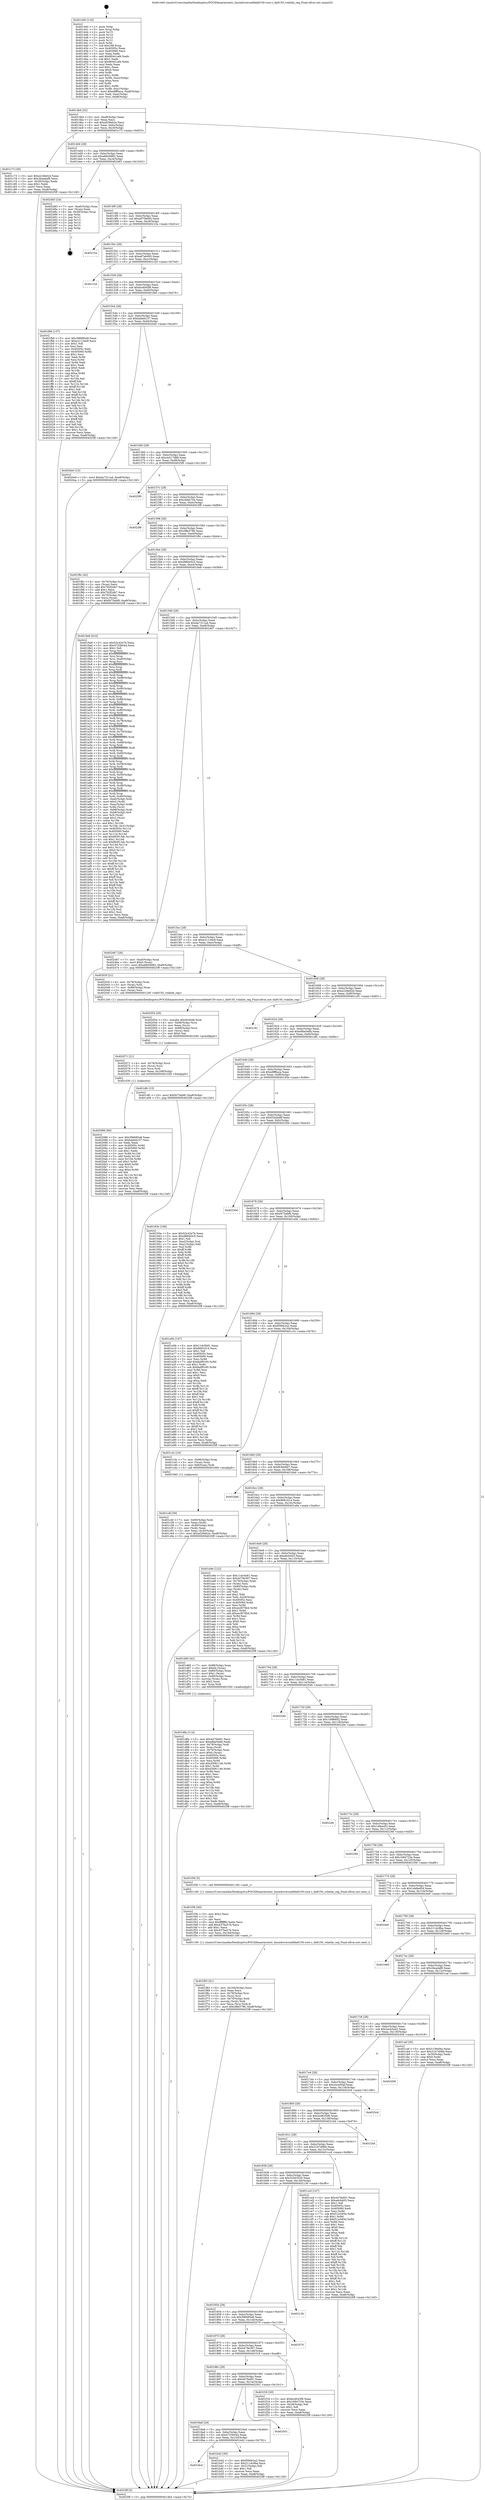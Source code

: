 digraph "0x401440" {
  label = "0x401440 (/mnt/c/Users/mathe/Desktop/tcc/POCII/binaries/extr_linuxdriversmfdda9150-core.c_da9150_volatile_reg_Final-ollvm.out::main(0))"
  labelloc = "t"
  node[shape=record]

  Entry [label="",width=0.3,height=0.3,shape=circle,fillcolor=black,style=filled]
  "0x4014b4" [label="{
     0x4014b4 [32]\l
     | [instrs]\l
     &nbsp;&nbsp;0x4014b4 \<+6\>: mov -0xa8(%rbp),%eax\l
     &nbsp;&nbsp;0x4014ba \<+2\>: mov %eax,%ecx\l
     &nbsp;&nbsp;0x4014bc \<+6\>: sub $0xa029eb2e,%ecx\l
     &nbsp;&nbsp;0x4014c2 \<+6\>: mov %eax,-0xbc(%rbp)\l
     &nbsp;&nbsp;0x4014c8 \<+6\>: mov %ecx,-0xc0(%rbp)\l
     &nbsp;&nbsp;0x4014ce \<+6\>: je 0000000000401c73 \<main+0x833\>\l
  }"]
  "0x401c73" [label="{
     0x401c73 [30]\l
     | [instrs]\l
     &nbsp;&nbsp;0x401c73 \<+5\>: mov $0xe228e62d,%eax\l
     &nbsp;&nbsp;0x401c78 \<+5\>: mov $0x2beadaf8,%ecx\l
     &nbsp;&nbsp;0x401c7d \<+3\>: mov -0x30(%rbp),%edx\l
     &nbsp;&nbsp;0x401c80 \<+3\>: cmp $0x1,%edx\l
     &nbsp;&nbsp;0x401c83 \<+3\>: cmovl %ecx,%eax\l
     &nbsp;&nbsp;0x401c86 \<+6\>: mov %eax,-0xa8(%rbp)\l
     &nbsp;&nbsp;0x401c8c \<+5\>: jmp 00000000004025ff \<main+0x11bf\>\l
  }"]
  "0x4014d4" [label="{
     0x4014d4 [28]\l
     | [instrs]\l
     &nbsp;&nbsp;0x4014d4 \<+5\>: jmp 00000000004014d9 \<main+0x99\>\l
     &nbsp;&nbsp;0x4014d9 \<+6\>: mov -0xbc(%rbp),%eax\l
     &nbsp;&nbsp;0x4014df \<+5\>: sub $0xa6b04883,%eax\l
     &nbsp;&nbsp;0x4014e4 \<+6\>: mov %eax,-0xc4(%rbp)\l
     &nbsp;&nbsp;0x4014ea \<+6\>: je 0000000000402483 \<main+0x1043\>\l
  }"]
  Exit [label="",width=0.3,height=0.3,shape=circle,fillcolor=black,style=filled,peripheries=2]
  "0x402483" [label="{
     0x402483 [24]\l
     | [instrs]\l
     &nbsp;&nbsp;0x402483 \<+7\>: mov -0xa0(%rbp),%rax\l
     &nbsp;&nbsp;0x40248a \<+2\>: mov (%rax),%eax\l
     &nbsp;&nbsp;0x40248c \<+4\>: lea -0x28(%rbp),%rsp\l
     &nbsp;&nbsp;0x402490 \<+1\>: pop %rbx\l
     &nbsp;&nbsp;0x402491 \<+2\>: pop %r12\l
     &nbsp;&nbsp;0x402493 \<+2\>: pop %r13\l
     &nbsp;&nbsp;0x402495 \<+2\>: pop %r14\l
     &nbsp;&nbsp;0x402497 \<+2\>: pop %r15\l
     &nbsp;&nbsp;0x402499 \<+1\>: pop %rbp\l
     &nbsp;&nbsp;0x40249a \<+1\>: ret\l
  }"]
  "0x4014f0" [label="{
     0x4014f0 [28]\l
     | [instrs]\l
     &nbsp;&nbsp;0x4014f0 \<+5\>: jmp 00000000004014f5 \<main+0xb5\>\l
     &nbsp;&nbsp;0x4014f5 \<+6\>: mov -0xbc(%rbp),%eax\l
     &nbsp;&nbsp;0x4014fb \<+5\>: sub $0xa870b694,%eax\l
     &nbsp;&nbsp;0x401500 \<+6\>: mov %eax,-0xc8(%rbp)\l
     &nbsp;&nbsp;0x401506 \<+6\>: je 000000000040215a \<main+0xd1a\>\l
  }"]
  "0x402086" [label="{
     0x402086 [90]\l
     | [instrs]\l
     &nbsp;&nbsp;0x402086 \<+5\>: mov $0x396685a8,%eax\l
     &nbsp;&nbsp;0x40208b \<+5\>: mov $0xbddd4157,%esi\l
     &nbsp;&nbsp;0x402090 \<+2\>: xor %edx,%edx\l
     &nbsp;&nbsp;0x402092 \<+8\>: mov 0x40505c,%r8d\l
     &nbsp;&nbsp;0x40209a \<+8\>: mov 0x405060,%r9d\l
     &nbsp;&nbsp;0x4020a2 \<+3\>: sub $0x1,%edx\l
     &nbsp;&nbsp;0x4020a5 \<+3\>: mov %r8d,%r10d\l
     &nbsp;&nbsp;0x4020a8 \<+3\>: add %edx,%r10d\l
     &nbsp;&nbsp;0x4020ab \<+4\>: imul %r10d,%r8d\l
     &nbsp;&nbsp;0x4020af \<+4\>: and $0x1,%r8d\l
     &nbsp;&nbsp;0x4020b3 \<+4\>: cmp $0x0,%r8d\l
     &nbsp;&nbsp;0x4020b7 \<+4\>: sete %r11b\l
     &nbsp;&nbsp;0x4020bb \<+4\>: cmp $0xa,%r9d\l
     &nbsp;&nbsp;0x4020bf \<+3\>: setl %bl\l
     &nbsp;&nbsp;0x4020c2 \<+3\>: mov %r11b,%r14b\l
     &nbsp;&nbsp;0x4020c5 \<+3\>: and %bl,%r14b\l
     &nbsp;&nbsp;0x4020c8 \<+3\>: xor %bl,%r11b\l
     &nbsp;&nbsp;0x4020cb \<+3\>: or %r11b,%r14b\l
     &nbsp;&nbsp;0x4020ce \<+4\>: test $0x1,%r14b\l
     &nbsp;&nbsp;0x4020d2 \<+3\>: cmovne %esi,%eax\l
     &nbsp;&nbsp;0x4020d5 \<+6\>: mov %eax,-0xa8(%rbp)\l
     &nbsp;&nbsp;0x4020db \<+5\>: jmp 00000000004025ff \<main+0x11bf\>\l
  }"]
  "0x40215a" [label="{
     0x40215a\l
  }", style=dashed]
  "0x40150c" [label="{
     0x40150c [28]\l
     | [instrs]\l
     &nbsp;&nbsp;0x40150c \<+5\>: jmp 0000000000401511 \<main+0xd1\>\l
     &nbsp;&nbsp;0x401511 \<+6\>: mov -0xbc(%rbp),%eax\l
     &nbsp;&nbsp;0x401517 \<+5\>: sub $0xa87a6493,%eax\l
     &nbsp;&nbsp;0x40151c \<+6\>: mov %eax,-0xcc(%rbp)\l
     &nbsp;&nbsp;0x401522 \<+6\>: je 0000000000401c2d \<main+0x7ed\>\l
  }"]
  "0x402071" [label="{
     0x402071 [21]\l
     | [instrs]\l
     &nbsp;&nbsp;0x402071 \<+4\>: mov -0x78(%rbp),%rcx\l
     &nbsp;&nbsp;0x402075 \<+3\>: mov (%rcx),%rcx\l
     &nbsp;&nbsp;0x402078 \<+3\>: mov %rcx,%rdi\l
     &nbsp;&nbsp;0x40207b \<+6\>: mov %eax,-0x168(%rbp)\l
     &nbsp;&nbsp;0x402081 \<+5\>: call 0000000000401030 \<free@plt\>\l
     | [calls]\l
     &nbsp;&nbsp;0x401030 \{1\} (unknown)\l
  }"]
  "0x401c2d" [label="{
     0x401c2d\l
  }", style=dashed]
  "0x401528" [label="{
     0x401528 [28]\l
     | [instrs]\l
     &nbsp;&nbsp;0x401528 \<+5\>: jmp 000000000040152d \<main+0xed\>\l
     &nbsp;&nbsp;0x40152d \<+6\>: mov -0xbc(%rbp),%eax\l
     &nbsp;&nbsp;0x401533 \<+5\>: sub $0xbcd045f9,%eax\l
     &nbsp;&nbsp;0x401538 \<+6\>: mov %eax,-0xd0(%rbp)\l
     &nbsp;&nbsp;0x40153e \<+6\>: je 0000000000401fb6 \<main+0xb76\>\l
  }"]
  "0x402054" [label="{
     0x402054 [29]\l
     | [instrs]\l
     &nbsp;&nbsp;0x402054 \<+10\>: movabs $0x4030d6,%rdi\l
     &nbsp;&nbsp;0x40205e \<+4\>: mov -0x68(%rbp),%rcx\l
     &nbsp;&nbsp;0x402062 \<+2\>: mov %eax,(%rcx)\l
     &nbsp;&nbsp;0x402064 \<+4\>: mov -0x68(%rbp),%rcx\l
     &nbsp;&nbsp;0x402068 \<+2\>: mov (%rcx),%esi\l
     &nbsp;&nbsp;0x40206a \<+2\>: mov $0x0,%al\l
     &nbsp;&nbsp;0x40206c \<+5\>: call 0000000000401040 \<printf@plt\>\l
     | [calls]\l
     &nbsp;&nbsp;0x401040 \{1\} (unknown)\l
  }"]
  "0x401fb6" [label="{
     0x401fb6 [137]\l
     | [instrs]\l
     &nbsp;&nbsp;0x401fb6 \<+5\>: mov $0x396685a8,%eax\l
     &nbsp;&nbsp;0x401fbb \<+5\>: mov $0xe21134e9,%ecx\l
     &nbsp;&nbsp;0x401fc0 \<+2\>: mov $0x1,%dl\l
     &nbsp;&nbsp;0x401fc2 \<+2\>: xor %esi,%esi\l
     &nbsp;&nbsp;0x401fc4 \<+7\>: mov 0x40505c,%edi\l
     &nbsp;&nbsp;0x401fcb \<+8\>: mov 0x405060,%r8d\l
     &nbsp;&nbsp;0x401fd3 \<+3\>: sub $0x1,%esi\l
     &nbsp;&nbsp;0x401fd6 \<+3\>: mov %edi,%r9d\l
     &nbsp;&nbsp;0x401fd9 \<+3\>: add %esi,%r9d\l
     &nbsp;&nbsp;0x401fdc \<+4\>: imul %r9d,%edi\l
     &nbsp;&nbsp;0x401fe0 \<+3\>: and $0x1,%edi\l
     &nbsp;&nbsp;0x401fe3 \<+3\>: cmp $0x0,%edi\l
     &nbsp;&nbsp;0x401fe6 \<+4\>: sete %r10b\l
     &nbsp;&nbsp;0x401fea \<+4\>: cmp $0xa,%r8d\l
     &nbsp;&nbsp;0x401fee \<+4\>: setl %r11b\l
     &nbsp;&nbsp;0x401ff2 \<+3\>: mov %r10b,%bl\l
     &nbsp;&nbsp;0x401ff5 \<+3\>: xor $0xff,%bl\l
     &nbsp;&nbsp;0x401ff8 \<+3\>: mov %r11b,%r14b\l
     &nbsp;&nbsp;0x401ffb \<+4\>: xor $0xff,%r14b\l
     &nbsp;&nbsp;0x401fff \<+3\>: xor $0x1,%dl\l
     &nbsp;&nbsp;0x402002 \<+3\>: mov %bl,%r15b\l
     &nbsp;&nbsp;0x402005 \<+4\>: and $0xff,%r15b\l
     &nbsp;&nbsp;0x402009 \<+3\>: and %dl,%r10b\l
     &nbsp;&nbsp;0x40200c \<+3\>: mov %r14b,%r12b\l
     &nbsp;&nbsp;0x40200f \<+4\>: and $0xff,%r12b\l
     &nbsp;&nbsp;0x402013 \<+3\>: and %dl,%r11b\l
     &nbsp;&nbsp;0x402016 \<+3\>: or %r10b,%r15b\l
     &nbsp;&nbsp;0x402019 \<+3\>: or %r11b,%r12b\l
     &nbsp;&nbsp;0x40201c \<+3\>: xor %r12b,%r15b\l
     &nbsp;&nbsp;0x40201f \<+3\>: or %r14b,%bl\l
     &nbsp;&nbsp;0x402022 \<+3\>: xor $0xff,%bl\l
     &nbsp;&nbsp;0x402025 \<+3\>: or $0x1,%dl\l
     &nbsp;&nbsp;0x402028 \<+2\>: and %dl,%bl\l
     &nbsp;&nbsp;0x40202a \<+3\>: or %bl,%r15b\l
     &nbsp;&nbsp;0x40202d \<+4\>: test $0x1,%r15b\l
     &nbsp;&nbsp;0x402031 \<+3\>: cmovne %ecx,%eax\l
     &nbsp;&nbsp;0x402034 \<+6\>: mov %eax,-0xa8(%rbp)\l
     &nbsp;&nbsp;0x40203a \<+5\>: jmp 00000000004025ff \<main+0x11bf\>\l
  }"]
  "0x401544" [label="{
     0x401544 [28]\l
     | [instrs]\l
     &nbsp;&nbsp;0x401544 \<+5\>: jmp 0000000000401549 \<main+0x109\>\l
     &nbsp;&nbsp;0x401549 \<+6\>: mov -0xbc(%rbp),%eax\l
     &nbsp;&nbsp;0x40154f \<+5\>: sub $0xbddd4157,%eax\l
     &nbsp;&nbsp;0x401554 \<+6\>: mov %eax,-0xd4(%rbp)\l
     &nbsp;&nbsp;0x40155a \<+6\>: je 00000000004020e0 \<main+0xca0\>\l
  }"]
  "0x401f63" [label="{
     0x401f63 [41]\l
     | [instrs]\l
     &nbsp;&nbsp;0x401f63 \<+6\>: mov -0x164(%rbp),%ecx\l
     &nbsp;&nbsp;0x401f69 \<+3\>: imul %eax,%ecx\l
     &nbsp;&nbsp;0x401f6c \<+4\>: mov -0x78(%rbp),%rsi\l
     &nbsp;&nbsp;0x401f70 \<+3\>: mov (%rsi),%rsi\l
     &nbsp;&nbsp;0x401f73 \<+4\>: mov -0x70(%rbp),%rdi\l
     &nbsp;&nbsp;0x401f77 \<+3\>: movslq (%rdi),%rdi\l
     &nbsp;&nbsp;0x401f7a \<+3\>: mov %ecx,(%rsi,%rdi,4)\l
     &nbsp;&nbsp;0x401f7d \<+10\>: movl $0xcf8e5796,-0xa8(%rbp)\l
     &nbsp;&nbsp;0x401f87 \<+5\>: jmp 00000000004025ff \<main+0x11bf\>\l
  }"]
  "0x4020e0" [label="{
     0x4020e0 [15]\l
     | [instrs]\l
     &nbsp;&nbsp;0x4020e0 \<+10\>: movl $0xda7311a4,-0xa8(%rbp)\l
     &nbsp;&nbsp;0x4020ea \<+5\>: jmp 00000000004025ff \<main+0x11bf\>\l
  }"]
  "0x401560" [label="{
     0x401560 [28]\l
     | [instrs]\l
     &nbsp;&nbsp;0x401560 \<+5\>: jmp 0000000000401565 \<main+0x125\>\l
     &nbsp;&nbsp;0x401565 \<+6\>: mov -0xbc(%rbp),%eax\l
     &nbsp;&nbsp;0x40156b \<+5\>: sub $0xcb517d89,%eax\l
     &nbsp;&nbsp;0x401570 \<+6\>: mov %eax,-0xd8(%rbp)\l
     &nbsp;&nbsp;0x401576 \<+6\>: je 00000000004025f0 \<main+0x11b0\>\l
  }"]
  "0x401f3b" [label="{
     0x401f3b [40]\l
     | [instrs]\l
     &nbsp;&nbsp;0x401f3b \<+5\>: mov $0x2,%ecx\l
     &nbsp;&nbsp;0x401f40 \<+1\>: cltd\l
     &nbsp;&nbsp;0x401f41 \<+2\>: idiv %ecx\l
     &nbsp;&nbsp;0x401f43 \<+6\>: imul $0xfffffffe,%edx,%ecx\l
     &nbsp;&nbsp;0x401f49 \<+6\>: add $0x437ba57b,%ecx\l
     &nbsp;&nbsp;0x401f4f \<+3\>: add $0x1,%ecx\l
     &nbsp;&nbsp;0x401f52 \<+6\>: sub $0x437ba57b,%ecx\l
     &nbsp;&nbsp;0x401f58 \<+6\>: mov %ecx,-0x164(%rbp)\l
     &nbsp;&nbsp;0x401f5e \<+5\>: call 0000000000401160 \<next_i\>\l
     | [calls]\l
     &nbsp;&nbsp;0x401160 \{1\} (/mnt/c/Users/mathe/Desktop/tcc/POCII/binaries/extr_linuxdriversmfdda9150-core.c_da9150_volatile_reg_Final-ollvm.out::next_i)\l
  }"]
  "0x4025f0" [label="{
     0x4025f0\l
  }", style=dashed]
  "0x40157c" [label="{
     0x40157c [28]\l
     | [instrs]\l
     &nbsp;&nbsp;0x40157c \<+5\>: jmp 0000000000401581 \<main+0x141\>\l
     &nbsp;&nbsp;0x401581 \<+6\>: mov -0xbc(%rbp),%eax\l
     &nbsp;&nbsp;0x401587 \<+5\>: sub $0xcbfeb744,%eax\l
     &nbsp;&nbsp;0x40158c \<+6\>: mov %eax,-0xdc(%rbp)\l
     &nbsp;&nbsp;0x401592 \<+6\>: je 00000000004023f8 \<main+0xfb8\>\l
  }"]
  "0x401d8a" [label="{
     0x401d8a [114]\l
     | [instrs]\l
     &nbsp;&nbsp;0x401d8a \<+5\>: mov $0x447fa491,%ecx\l
     &nbsp;&nbsp;0x401d8f \<+5\>: mov $0xe8be5e6b,%edx\l
     &nbsp;&nbsp;0x401d94 \<+4\>: mov -0x78(%rbp),%rdi\l
     &nbsp;&nbsp;0x401d98 \<+3\>: mov %rax,(%rdi)\l
     &nbsp;&nbsp;0x401d9b \<+4\>: mov -0x70(%rbp),%rax\l
     &nbsp;&nbsp;0x401d9f \<+6\>: movl $0x0,(%rax)\l
     &nbsp;&nbsp;0x401da5 \<+7\>: mov 0x40505c,%esi\l
     &nbsp;&nbsp;0x401dac \<+8\>: mov 0x405060,%r8d\l
     &nbsp;&nbsp;0x401db4 \<+3\>: mov %esi,%r9d\l
     &nbsp;&nbsp;0x401db7 \<+7\>: add $0xd3081146,%r9d\l
     &nbsp;&nbsp;0x401dbe \<+4\>: sub $0x1,%r9d\l
     &nbsp;&nbsp;0x401dc2 \<+7\>: sub $0xd3081146,%r9d\l
     &nbsp;&nbsp;0x401dc9 \<+4\>: imul %r9d,%esi\l
     &nbsp;&nbsp;0x401dcd \<+3\>: and $0x1,%esi\l
     &nbsp;&nbsp;0x401dd0 \<+3\>: cmp $0x0,%esi\l
     &nbsp;&nbsp;0x401dd3 \<+4\>: sete %r10b\l
     &nbsp;&nbsp;0x401dd7 \<+4\>: cmp $0xa,%r8d\l
     &nbsp;&nbsp;0x401ddb \<+4\>: setl %r11b\l
     &nbsp;&nbsp;0x401ddf \<+3\>: mov %r10b,%bl\l
     &nbsp;&nbsp;0x401de2 \<+3\>: and %r11b,%bl\l
     &nbsp;&nbsp;0x401de5 \<+3\>: xor %r11b,%r10b\l
     &nbsp;&nbsp;0x401de8 \<+3\>: or %r10b,%bl\l
     &nbsp;&nbsp;0x401deb \<+3\>: test $0x1,%bl\l
     &nbsp;&nbsp;0x401dee \<+3\>: cmovne %edx,%ecx\l
     &nbsp;&nbsp;0x401df1 \<+6\>: mov %ecx,-0xa8(%rbp)\l
     &nbsp;&nbsp;0x401df7 \<+5\>: jmp 00000000004025ff \<main+0x11bf\>\l
  }"]
  "0x4023f8" [label="{
     0x4023f8\l
  }", style=dashed]
  "0x401598" [label="{
     0x401598 [28]\l
     | [instrs]\l
     &nbsp;&nbsp;0x401598 \<+5\>: jmp 000000000040159d \<main+0x15d\>\l
     &nbsp;&nbsp;0x40159d \<+6\>: mov -0xbc(%rbp),%eax\l
     &nbsp;&nbsp;0x4015a3 \<+5\>: sub $0xcf8e5796,%eax\l
     &nbsp;&nbsp;0x4015a8 \<+6\>: mov %eax,-0xe0(%rbp)\l
     &nbsp;&nbsp;0x4015ae \<+6\>: je 0000000000401f8c \<main+0xb4c\>\l
  }"]
  "0x401c4f" [label="{
     0x401c4f [36]\l
     | [instrs]\l
     &nbsp;&nbsp;0x401c4f \<+7\>: mov -0x90(%rbp),%rdi\l
     &nbsp;&nbsp;0x401c56 \<+2\>: mov %eax,(%rdi)\l
     &nbsp;&nbsp;0x401c58 \<+7\>: mov -0x90(%rbp),%rdi\l
     &nbsp;&nbsp;0x401c5f \<+2\>: mov (%rdi),%eax\l
     &nbsp;&nbsp;0x401c61 \<+3\>: mov %eax,-0x30(%rbp)\l
     &nbsp;&nbsp;0x401c64 \<+10\>: movl $0xa029eb2e,-0xa8(%rbp)\l
     &nbsp;&nbsp;0x401c6e \<+5\>: jmp 00000000004025ff \<main+0x11bf\>\l
  }"]
  "0x401f8c" [label="{
     0x401f8c [42]\l
     | [instrs]\l
     &nbsp;&nbsp;0x401f8c \<+4\>: mov -0x70(%rbp),%rax\l
     &nbsp;&nbsp;0x401f90 \<+2\>: mov (%rax),%ecx\l
     &nbsp;&nbsp;0x401f92 \<+6\>: add $0x792f2db7,%ecx\l
     &nbsp;&nbsp;0x401f98 \<+3\>: add $0x1,%ecx\l
     &nbsp;&nbsp;0x401f9b \<+6\>: sub $0x792f2db7,%ecx\l
     &nbsp;&nbsp;0x401fa1 \<+4\>: mov -0x70(%rbp),%rax\l
     &nbsp;&nbsp;0x401fa5 \<+2\>: mov %ecx,(%rax)\l
     &nbsp;&nbsp;0x401fa7 \<+10\>: movl $0xf475abf6,-0xa8(%rbp)\l
     &nbsp;&nbsp;0x401fb1 \<+5\>: jmp 00000000004025ff \<main+0x11bf\>\l
  }"]
  "0x4015b4" [label="{
     0x4015b4 [28]\l
     | [instrs]\l
     &nbsp;&nbsp;0x4015b4 \<+5\>: jmp 00000000004015b9 \<main+0x179\>\l
     &nbsp;&nbsp;0x4015b9 \<+6\>: mov -0xbc(%rbp),%eax\l
     &nbsp;&nbsp;0x4015bf \<+5\>: sub $0xd880e5c5,%eax\l
     &nbsp;&nbsp;0x4015c4 \<+6\>: mov %eax,-0xe4(%rbp)\l
     &nbsp;&nbsp;0x4015ca \<+6\>: je 00000000004019a8 \<main+0x568\>\l
  }"]
  "0x4018c4" [label="{
     0x4018c4\l
  }", style=dashed]
  "0x4019a8" [label="{
     0x4019a8 [410]\l
     | [instrs]\l
     &nbsp;&nbsp;0x4019a8 \<+5\>: mov $0x53c42e7b,%eax\l
     &nbsp;&nbsp;0x4019ad \<+5\>: mov $0x4733b044,%ecx\l
     &nbsp;&nbsp;0x4019b2 \<+2\>: mov $0x1,%dl\l
     &nbsp;&nbsp;0x4019b4 \<+3\>: mov %rsp,%rsi\l
     &nbsp;&nbsp;0x4019b7 \<+4\>: add $0xfffffffffffffff0,%rsi\l
     &nbsp;&nbsp;0x4019bb \<+3\>: mov %rsi,%rsp\l
     &nbsp;&nbsp;0x4019be \<+7\>: mov %rsi,-0xa0(%rbp)\l
     &nbsp;&nbsp;0x4019c5 \<+3\>: mov %rsp,%rsi\l
     &nbsp;&nbsp;0x4019c8 \<+4\>: add $0xfffffffffffffff0,%rsi\l
     &nbsp;&nbsp;0x4019cc \<+3\>: mov %rsi,%rsp\l
     &nbsp;&nbsp;0x4019cf \<+3\>: mov %rsp,%rdi\l
     &nbsp;&nbsp;0x4019d2 \<+4\>: add $0xfffffffffffffff0,%rdi\l
     &nbsp;&nbsp;0x4019d6 \<+3\>: mov %rdi,%rsp\l
     &nbsp;&nbsp;0x4019d9 \<+7\>: mov %rdi,-0x98(%rbp)\l
     &nbsp;&nbsp;0x4019e0 \<+3\>: mov %rsp,%rdi\l
     &nbsp;&nbsp;0x4019e3 \<+4\>: add $0xfffffffffffffff0,%rdi\l
     &nbsp;&nbsp;0x4019e7 \<+3\>: mov %rdi,%rsp\l
     &nbsp;&nbsp;0x4019ea \<+7\>: mov %rdi,-0x90(%rbp)\l
     &nbsp;&nbsp;0x4019f1 \<+3\>: mov %rsp,%rdi\l
     &nbsp;&nbsp;0x4019f4 \<+4\>: add $0xfffffffffffffff0,%rdi\l
     &nbsp;&nbsp;0x4019f8 \<+3\>: mov %rdi,%rsp\l
     &nbsp;&nbsp;0x4019fb \<+7\>: mov %rdi,-0x88(%rbp)\l
     &nbsp;&nbsp;0x401a02 \<+3\>: mov %rsp,%rdi\l
     &nbsp;&nbsp;0x401a05 \<+4\>: add $0xfffffffffffffff0,%rdi\l
     &nbsp;&nbsp;0x401a09 \<+3\>: mov %rdi,%rsp\l
     &nbsp;&nbsp;0x401a0c \<+4\>: mov %rdi,-0x80(%rbp)\l
     &nbsp;&nbsp;0x401a10 \<+3\>: mov %rsp,%rdi\l
     &nbsp;&nbsp;0x401a13 \<+4\>: add $0xfffffffffffffff0,%rdi\l
     &nbsp;&nbsp;0x401a17 \<+3\>: mov %rdi,%rsp\l
     &nbsp;&nbsp;0x401a1a \<+4\>: mov %rdi,-0x78(%rbp)\l
     &nbsp;&nbsp;0x401a1e \<+3\>: mov %rsp,%rdi\l
     &nbsp;&nbsp;0x401a21 \<+4\>: add $0xfffffffffffffff0,%rdi\l
     &nbsp;&nbsp;0x401a25 \<+3\>: mov %rdi,%rsp\l
     &nbsp;&nbsp;0x401a28 \<+4\>: mov %rdi,-0x70(%rbp)\l
     &nbsp;&nbsp;0x401a2c \<+3\>: mov %rsp,%rdi\l
     &nbsp;&nbsp;0x401a2f \<+4\>: add $0xfffffffffffffff0,%rdi\l
     &nbsp;&nbsp;0x401a33 \<+3\>: mov %rdi,%rsp\l
     &nbsp;&nbsp;0x401a36 \<+4\>: mov %rdi,-0x68(%rbp)\l
     &nbsp;&nbsp;0x401a3a \<+3\>: mov %rsp,%rdi\l
     &nbsp;&nbsp;0x401a3d \<+4\>: add $0xfffffffffffffff0,%rdi\l
     &nbsp;&nbsp;0x401a41 \<+3\>: mov %rdi,%rsp\l
     &nbsp;&nbsp;0x401a44 \<+4\>: mov %rdi,-0x60(%rbp)\l
     &nbsp;&nbsp;0x401a48 \<+3\>: mov %rsp,%rdi\l
     &nbsp;&nbsp;0x401a4b \<+4\>: add $0xfffffffffffffff0,%rdi\l
     &nbsp;&nbsp;0x401a4f \<+3\>: mov %rdi,%rsp\l
     &nbsp;&nbsp;0x401a52 \<+4\>: mov %rdi,-0x58(%rbp)\l
     &nbsp;&nbsp;0x401a56 \<+3\>: mov %rsp,%rdi\l
     &nbsp;&nbsp;0x401a59 \<+4\>: add $0xfffffffffffffff0,%rdi\l
     &nbsp;&nbsp;0x401a5d \<+3\>: mov %rdi,%rsp\l
     &nbsp;&nbsp;0x401a60 \<+4\>: mov %rdi,-0x50(%rbp)\l
     &nbsp;&nbsp;0x401a64 \<+3\>: mov %rsp,%rdi\l
     &nbsp;&nbsp;0x401a67 \<+4\>: add $0xfffffffffffffff0,%rdi\l
     &nbsp;&nbsp;0x401a6b \<+3\>: mov %rdi,%rsp\l
     &nbsp;&nbsp;0x401a6e \<+4\>: mov %rdi,-0x48(%rbp)\l
     &nbsp;&nbsp;0x401a72 \<+3\>: mov %rsp,%rdi\l
     &nbsp;&nbsp;0x401a75 \<+4\>: add $0xfffffffffffffff0,%rdi\l
     &nbsp;&nbsp;0x401a79 \<+3\>: mov %rdi,%rsp\l
     &nbsp;&nbsp;0x401a7c \<+4\>: mov %rdi,-0x40(%rbp)\l
     &nbsp;&nbsp;0x401a80 \<+7\>: mov -0xa0(%rbp),%rdi\l
     &nbsp;&nbsp;0x401a87 \<+6\>: movl $0x0,(%rdi)\l
     &nbsp;&nbsp;0x401a8d \<+7\>: mov -0xac(%rbp),%r8d\l
     &nbsp;&nbsp;0x401a94 \<+3\>: mov %r8d,(%rsi)\l
     &nbsp;&nbsp;0x401a97 \<+7\>: mov -0x98(%rbp),%rdi\l
     &nbsp;&nbsp;0x401a9e \<+7\>: mov -0xb8(%rbp),%r9\l
     &nbsp;&nbsp;0x401aa5 \<+3\>: mov %r9,(%rdi)\l
     &nbsp;&nbsp;0x401aa8 \<+3\>: cmpl $0x2,(%rsi)\l
     &nbsp;&nbsp;0x401aab \<+4\>: setne %r10b\l
     &nbsp;&nbsp;0x401aaf \<+4\>: and $0x1,%r10b\l
     &nbsp;&nbsp;0x401ab3 \<+4\>: mov %r10b,-0x31(%rbp)\l
     &nbsp;&nbsp;0x401ab7 \<+8\>: mov 0x40505c,%r11d\l
     &nbsp;&nbsp;0x401abf \<+7\>: mov 0x405060,%ebx\l
     &nbsp;&nbsp;0x401ac6 \<+3\>: mov %r11d,%r14d\l
     &nbsp;&nbsp;0x401ac9 \<+7\>: add $0x893f13dc,%r14d\l
     &nbsp;&nbsp;0x401ad0 \<+4\>: sub $0x1,%r14d\l
     &nbsp;&nbsp;0x401ad4 \<+7\>: sub $0x893f13dc,%r14d\l
     &nbsp;&nbsp;0x401adb \<+4\>: imul %r14d,%r11d\l
     &nbsp;&nbsp;0x401adf \<+4\>: and $0x1,%r11d\l
     &nbsp;&nbsp;0x401ae3 \<+4\>: cmp $0x0,%r11d\l
     &nbsp;&nbsp;0x401ae7 \<+4\>: sete %r10b\l
     &nbsp;&nbsp;0x401aeb \<+3\>: cmp $0xa,%ebx\l
     &nbsp;&nbsp;0x401aee \<+4\>: setl %r15b\l
     &nbsp;&nbsp;0x401af2 \<+3\>: mov %r10b,%r12b\l
     &nbsp;&nbsp;0x401af5 \<+4\>: xor $0xff,%r12b\l
     &nbsp;&nbsp;0x401af9 \<+3\>: mov %r15b,%r13b\l
     &nbsp;&nbsp;0x401afc \<+4\>: xor $0xff,%r13b\l
     &nbsp;&nbsp;0x401b00 \<+3\>: xor $0x1,%dl\l
     &nbsp;&nbsp;0x401b03 \<+3\>: mov %r12b,%sil\l
     &nbsp;&nbsp;0x401b06 \<+4\>: and $0xff,%sil\l
     &nbsp;&nbsp;0x401b0a \<+3\>: and %dl,%r10b\l
     &nbsp;&nbsp;0x401b0d \<+3\>: mov %r13b,%dil\l
     &nbsp;&nbsp;0x401b10 \<+4\>: and $0xff,%dil\l
     &nbsp;&nbsp;0x401b14 \<+3\>: and %dl,%r15b\l
     &nbsp;&nbsp;0x401b17 \<+3\>: or %r10b,%sil\l
     &nbsp;&nbsp;0x401b1a \<+3\>: or %r15b,%dil\l
     &nbsp;&nbsp;0x401b1d \<+3\>: xor %dil,%sil\l
     &nbsp;&nbsp;0x401b20 \<+3\>: or %r13b,%r12b\l
     &nbsp;&nbsp;0x401b23 \<+4\>: xor $0xff,%r12b\l
     &nbsp;&nbsp;0x401b27 \<+3\>: or $0x1,%dl\l
     &nbsp;&nbsp;0x401b2a \<+3\>: and %dl,%r12b\l
     &nbsp;&nbsp;0x401b2d \<+3\>: or %r12b,%sil\l
     &nbsp;&nbsp;0x401b30 \<+4\>: test $0x1,%sil\l
     &nbsp;&nbsp;0x401b34 \<+3\>: cmovne %ecx,%eax\l
     &nbsp;&nbsp;0x401b37 \<+6\>: mov %eax,-0xa8(%rbp)\l
     &nbsp;&nbsp;0x401b3d \<+5\>: jmp 00000000004025ff \<main+0x11bf\>\l
  }"]
  "0x4015d0" [label="{
     0x4015d0 [28]\l
     | [instrs]\l
     &nbsp;&nbsp;0x4015d0 \<+5\>: jmp 00000000004015d5 \<main+0x195\>\l
     &nbsp;&nbsp;0x4015d5 \<+6\>: mov -0xbc(%rbp),%eax\l
     &nbsp;&nbsp;0x4015db \<+5\>: sub $0xda7311a4,%eax\l
     &nbsp;&nbsp;0x4015e0 \<+6\>: mov %eax,-0xe8(%rbp)\l
     &nbsp;&nbsp;0x4015e6 \<+6\>: je 0000000000402467 \<main+0x1027\>\l
  }"]
  "0x401b42" [label="{
     0x401b42 [30]\l
     | [instrs]\l
     &nbsp;&nbsp;0x401b42 \<+5\>: mov $0xf590b2a2,%eax\l
     &nbsp;&nbsp;0x401b47 \<+5\>: mov $0x211dc9ba,%ecx\l
     &nbsp;&nbsp;0x401b4c \<+3\>: mov -0x31(%rbp),%dl\l
     &nbsp;&nbsp;0x401b4f \<+3\>: test $0x1,%dl\l
     &nbsp;&nbsp;0x401b52 \<+3\>: cmovne %ecx,%eax\l
     &nbsp;&nbsp;0x401b55 \<+6\>: mov %eax,-0xa8(%rbp)\l
     &nbsp;&nbsp;0x401b5b \<+5\>: jmp 00000000004025ff \<main+0x11bf\>\l
  }"]
  "0x402467" [label="{
     0x402467 [28]\l
     | [instrs]\l
     &nbsp;&nbsp;0x402467 \<+7\>: mov -0xa0(%rbp),%rax\l
     &nbsp;&nbsp;0x40246e \<+6\>: movl $0x0,(%rax)\l
     &nbsp;&nbsp;0x402474 \<+10\>: movl $0xa6b04883,-0xa8(%rbp)\l
     &nbsp;&nbsp;0x40247e \<+5\>: jmp 00000000004025ff \<main+0x11bf\>\l
  }"]
  "0x4015ec" [label="{
     0x4015ec [28]\l
     | [instrs]\l
     &nbsp;&nbsp;0x4015ec \<+5\>: jmp 00000000004015f1 \<main+0x1b1\>\l
     &nbsp;&nbsp;0x4015f1 \<+6\>: mov -0xbc(%rbp),%eax\l
     &nbsp;&nbsp;0x4015f7 \<+5\>: sub $0xe21134e9,%eax\l
     &nbsp;&nbsp;0x4015fc \<+6\>: mov %eax,-0xec(%rbp)\l
     &nbsp;&nbsp;0x401602 \<+6\>: je 000000000040203f \<main+0xbff\>\l
  }"]
  "0x4018a8" [label="{
     0x4018a8 [28]\l
     | [instrs]\l
     &nbsp;&nbsp;0x4018a8 \<+5\>: jmp 00000000004018ad \<main+0x46d\>\l
     &nbsp;&nbsp;0x4018ad \<+6\>: mov -0xbc(%rbp),%eax\l
     &nbsp;&nbsp;0x4018b3 \<+5\>: sub $0x4733b044,%eax\l
     &nbsp;&nbsp;0x4018b8 \<+6\>: mov %eax,-0x150(%rbp)\l
     &nbsp;&nbsp;0x4018be \<+6\>: je 0000000000401b42 \<main+0x702\>\l
  }"]
  "0x40203f" [label="{
     0x40203f [21]\l
     | [instrs]\l
     &nbsp;&nbsp;0x40203f \<+4\>: mov -0x78(%rbp),%rax\l
     &nbsp;&nbsp;0x402043 \<+3\>: mov (%rax),%rdi\l
     &nbsp;&nbsp;0x402046 \<+7\>: mov -0x88(%rbp),%rax\l
     &nbsp;&nbsp;0x40204d \<+2\>: mov (%rax),%esi\l
     &nbsp;&nbsp;0x40204f \<+5\>: call 0000000000401240 \<da9150_volatile_reg\>\l
     | [calls]\l
     &nbsp;&nbsp;0x401240 \{1\} (/mnt/c/Users/mathe/Desktop/tcc/POCII/binaries/extr_linuxdriversmfdda9150-core.c_da9150_volatile_reg_Final-ollvm.out::da9150_volatile_reg)\l
  }"]
  "0x401608" [label="{
     0x401608 [28]\l
     | [instrs]\l
     &nbsp;&nbsp;0x401608 \<+5\>: jmp 000000000040160d \<main+0x1cd\>\l
     &nbsp;&nbsp;0x40160d \<+6\>: mov -0xbc(%rbp),%eax\l
     &nbsp;&nbsp;0x401613 \<+5\>: sub $0xe228e62d,%eax\l
     &nbsp;&nbsp;0x401618 \<+6\>: mov %eax,-0xf0(%rbp)\l
     &nbsp;&nbsp;0x40161e \<+6\>: je 0000000000401c91 \<main+0x851\>\l
  }"]
  "0x402501" [label="{
     0x402501\l
  }", style=dashed]
  "0x401c91" [label="{
     0x401c91\l
  }", style=dashed]
  "0x401624" [label="{
     0x401624 [28]\l
     | [instrs]\l
     &nbsp;&nbsp;0x401624 \<+5\>: jmp 0000000000401629 \<main+0x1e9\>\l
     &nbsp;&nbsp;0x401629 \<+6\>: mov -0xbc(%rbp),%eax\l
     &nbsp;&nbsp;0x40162f \<+5\>: sub $0xe8be5e6b,%eax\l
     &nbsp;&nbsp;0x401634 \<+6\>: mov %eax,-0xf4(%rbp)\l
     &nbsp;&nbsp;0x40163a \<+6\>: je 0000000000401dfc \<main+0x9bc\>\l
  }"]
  "0x40188c" [label="{
     0x40188c [28]\l
     | [instrs]\l
     &nbsp;&nbsp;0x40188c \<+5\>: jmp 0000000000401891 \<main+0x451\>\l
     &nbsp;&nbsp;0x401891 \<+6\>: mov -0xbc(%rbp),%eax\l
     &nbsp;&nbsp;0x401897 \<+5\>: sub $0x447fa491,%eax\l
     &nbsp;&nbsp;0x40189c \<+6\>: mov %eax,-0x14c(%rbp)\l
     &nbsp;&nbsp;0x4018a2 \<+6\>: je 0000000000402501 \<main+0x10c1\>\l
  }"]
  "0x401dfc" [label="{
     0x401dfc [15]\l
     | [instrs]\l
     &nbsp;&nbsp;0x401dfc \<+10\>: movl $0xf475abf6,-0xa8(%rbp)\l
     &nbsp;&nbsp;0x401e06 \<+5\>: jmp 00000000004025ff \<main+0x11bf\>\l
  }"]
  "0x401640" [label="{
     0x401640 [28]\l
     | [instrs]\l
     &nbsp;&nbsp;0x401640 \<+5\>: jmp 0000000000401645 \<main+0x205\>\l
     &nbsp;&nbsp;0x401645 \<+6\>: mov -0xbc(%rbp),%eax\l
     &nbsp;&nbsp;0x40164b \<+5\>: sub $0xe8ff6aca,%eax\l
     &nbsp;&nbsp;0x401650 \<+6\>: mov %eax,-0xf8(%rbp)\l
     &nbsp;&nbsp;0x401656 \<+6\>: je 000000000040193e \<main+0x4fe\>\l
  }"]
  "0x401f18" [label="{
     0x401f18 [30]\l
     | [instrs]\l
     &nbsp;&nbsp;0x401f18 \<+5\>: mov $0xbcd045f9,%eax\l
     &nbsp;&nbsp;0x401f1d \<+5\>: mov $0x1684723e,%ecx\l
     &nbsp;&nbsp;0x401f22 \<+3\>: mov -0x29(%rbp),%dl\l
     &nbsp;&nbsp;0x401f25 \<+3\>: test $0x1,%dl\l
     &nbsp;&nbsp;0x401f28 \<+3\>: cmovne %ecx,%eax\l
     &nbsp;&nbsp;0x401f2b \<+6\>: mov %eax,-0xa8(%rbp)\l
     &nbsp;&nbsp;0x401f31 \<+5\>: jmp 00000000004025ff \<main+0x11bf\>\l
  }"]
  "0x40193e" [label="{
     0x40193e [106]\l
     | [instrs]\l
     &nbsp;&nbsp;0x40193e \<+5\>: mov $0x53c42e7b,%eax\l
     &nbsp;&nbsp;0x401943 \<+5\>: mov $0xd880e5c5,%ecx\l
     &nbsp;&nbsp;0x401948 \<+2\>: mov $0x1,%dl\l
     &nbsp;&nbsp;0x40194a \<+7\>: mov -0xa2(%rbp),%sil\l
     &nbsp;&nbsp;0x401951 \<+7\>: mov -0xa1(%rbp),%dil\l
     &nbsp;&nbsp;0x401958 \<+3\>: mov %sil,%r8b\l
     &nbsp;&nbsp;0x40195b \<+4\>: xor $0xff,%r8b\l
     &nbsp;&nbsp;0x40195f \<+3\>: mov %dil,%r9b\l
     &nbsp;&nbsp;0x401962 \<+4\>: xor $0xff,%r9b\l
     &nbsp;&nbsp;0x401966 \<+3\>: xor $0x0,%dl\l
     &nbsp;&nbsp;0x401969 \<+3\>: mov %r8b,%r10b\l
     &nbsp;&nbsp;0x40196c \<+4\>: and $0x0,%r10b\l
     &nbsp;&nbsp;0x401970 \<+3\>: and %dl,%sil\l
     &nbsp;&nbsp;0x401973 \<+3\>: mov %r9b,%r11b\l
     &nbsp;&nbsp;0x401976 \<+4\>: and $0x0,%r11b\l
     &nbsp;&nbsp;0x40197a \<+3\>: and %dl,%dil\l
     &nbsp;&nbsp;0x40197d \<+3\>: or %sil,%r10b\l
     &nbsp;&nbsp;0x401980 \<+3\>: or %dil,%r11b\l
     &nbsp;&nbsp;0x401983 \<+3\>: xor %r11b,%r10b\l
     &nbsp;&nbsp;0x401986 \<+3\>: or %r9b,%r8b\l
     &nbsp;&nbsp;0x401989 \<+4\>: xor $0xff,%r8b\l
     &nbsp;&nbsp;0x40198d \<+3\>: or $0x0,%dl\l
     &nbsp;&nbsp;0x401990 \<+3\>: and %dl,%r8b\l
     &nbsp;&nbsp;0x401993 \<+3\>: or %r8b,%r10b\l
     &nbsp;&nbsp;0x401996 \<+4\>: test $0x1,%r10b\l
     &nbsp;&nbsp;0x40199a \<+3\>: cmovne %ecx,%eax\l
     &nbsp;&nbsp;0x40199d \<+6\>: mov %eax,-0xa8(%rbp)\l
     &nbsp;&nbsp;0x4019a3 \<+5\>: jmp 00000000004025ff \<main+0x11bf\>\l
  }"]
  "0x40165c" [label="{
     0x40165c [28]\l
     | [instrs]\l
     &nbsp;&nbsp;0x40165c \<+5\>: jmp 0000000000401661 \<main+0x221\>\l
     &nbsp;&nbsp;0x401661 \<+6\>: mov -0xbc(%rbp),%eax\l
     &nbsp;&nbsp;0x401667 \<+5\>: sub $0xf33d448f,%eax\l
     &nbsp;&nbsp;0x40166c \<+6\>: mov %eax,-0xfc(%rbp)\l
     &nbsp;&nbsp;0x401672 \<+6\>: je 000000000040230d \<main+0xecd\>\l
  }"]
  "0x4025ff" [label="{
     0x4025ff [5]\l
     | [instrs]\l
     &nbsp;&nbsp;0x4025ff \<+5\>: jmp 00000000004014b4 \<main+0x74\>\l
  }"]
  "0x401440" [label="{
     0x401440 [116]\l
     | [instrs]\l
     &nbsp;&nbsp;0x401440 \<+1\>: push %rbp\l
     &nbsp;&nbsp;0x401441 \<+3\>: mov %rsp,%rbp\l
     &nbsp;&nbsp;0x401444 \<+2\>: push %r15\l
     &nbsp;&nbsp;0x401446 \<+2\>: push %r14\l
     &nbsp;&nbsp;0x401448 \<+2\>: push %r13\l
     &nbsp;&nbsp;0x40144a \<+2\>: push %r12\l
     &nbsp;&nbsp;0x40144c \<+1\>: push %rbx\l
     &nbsp;&nbsp;0x40144d \<+7\>: sub $0x168,%rsp\l
     &nbsp;&nbsp;0x401454 \<+7\>: mov 0x40505c,%eax\l
     &nbsp;&nbsp;0x40145b \<+7\>: mov 0x405060,%ecx\l
     &nbsp;&nbsp;0x401462 \<+2\>: mov %eax,%edx\l
     &nbsp;&nbsp;0x401464 \<+6\>: add $0x80441afd,%edx\l
     &nbsp;&nbsp;0x40146a \<+3\>: sub $0x1,%edx\l
     &nbsp;&nbsp;0x40146d \<+6\>: sub $0x80441afd,%edx\l
     &nbsp;&nbsp;0x401473 \<+3\>: imul %edx,%eax\l
     &nbsp;&nbsp;0x401476 \<+3\>: and $0x1,%eax\l
     &nbsp;&nbsp;0x401479 \<+3\>: cmp $0x0,%eax\l
     &nbsp;&nbsp;0x40147c \<+4\>: sete %r8b\l
     &nbsp;&nbsp;0x401480 \<+4\>: and $0x1,%r8b\l
     &nbsp;&nbsp;0x401484 \<+7\>: mov %r8b,-0xa2(%rbp)\l
     &nbsp;&nbsp;0x40148b \<+3\>: cmp $0xa,%ecx\l
     &nbsp;&nbsp;0x40148e \<+4\>: setl %r8b\l
     &nbsp;&nbsp;0x401492 \<+4\>: and $0x1,%r8b\l
     &nbsp;&nbsp;0x401496 \<+7\>: mov %r8b,-0xa1(%rbp)\l
     &nbsp;&nbsp;0x40149d \<+10\>: movl $0xe8ff6aca,-0xa8(%rbp)\l
     &nbsp;&nbsp;0x4014a7 \<+6\>: mov %edi,-0xac(%rbp)\l
     &nbsp;&nbsp;0x4014ad \<+7\>: mov %rsi,-0xb8(%rbp)\l
  }"]
  "0x401870" [label="{
     0x401870 [28]\l
     | [instrs]\l
     &nbsp;&nbsp;0x401870 \<+5\>: jmp 0000000000401875 \<main+0x435\>\l
     &nbsp;&nbsp;0x401875 \<+6\>: mov -0xbc(%rbp),%eax\l
     &nbsp;&nbsp;0x40187b \<+5\>: sub $0x4479e397,%eax\l
     &nbsp;&nbsp;0x401880 \<+6\>: mov %eax,-0x148(%rbp)\l
     &nbsp;&nbsp;0x401886 \<+6\>: je 0000000000401f18 \<main+0xad8\>\l
  }"]
  "0x402570" [label="{
     0x402570\l
  }", style=dashed]
  "0x40230d" [label="{
     0x40230d\l
  }", style=dashed]
  "0x401678" [label="{
     0x401678 [28]\l
     | [instrs]\l
     &nbsp;&nbsp;0x401678 \<+5\>: jmp 000000000040167d \<main+0x23d\>\l
     &nbsp;&nbsp;0x40167d \<+6\>: mov -0xbc(%rbp),%eax\l
     &nbsp;&nbsp;0x401683 \<+5\>: sub $0xf475abf6,%eax\l
     &nbsp;&nbsp;0x401688 \<+6\>: mov %eax,-0x100(%rbp)\l
     &nbsp;&nbsp;0x40168e \<+6\>: je 0000000000401e0b \<main+0x9cb\>\l
  }"]
  "0x401854" [label="{
     0x401854 [28]\l
     | [instrs]\l
     &nbsp;&nbsp;0x401854 \<+5\>: jmp 0000000000401859 \<main+0x419\>\l
     &nbsp;&nbsp;0x401859 \<+6\>: mov -0xbc(%rbp),%eax\l
     &nbsp;&nbsp;0x40185f \<+5\>: sub $0x396685a8,%eax\l
     &nbsp;&nbsp;0x401864 \<+6\>: mov %eax,-0x144(%rbp)\l
     &nbsp;&nbsp;0x40186a \<+6\>: je 0000000000402570 \<main+0x1130\>\l
  }"]
  "0x401e0b" [label="{
     0x401e0b [147]\l
     | [instrs]\l
     &nbsp;&nbsp;0x401e0b \<+5\>: mov $0x11dc5b81,%eax\l
     &nbsp;&nbsp;0x401e10 \<+5\>: mov $0x8681614,%ecx\l
     &nbsp;&nbsp;0x401e15 \<+2\>: mov $0x1,%dl\l
     &nbsp;&nbsp;0x401e17 \<+7\>: mov 0x40505c,%esi\l
     &nbsp;&nbsp;0x401e1e \<+7\>: mov 0x405060,%edi\l
     &nbsp;&nbsp;0x401e25 \<+3\>: mov %esi,%r8d\l
     &nbsp;&nbsp;0x401e28 \<+7\>: add $0xfadf9160,%r8d\l
     &nbsp;&nbsp;0x401e2f \<+4\>: sub $0x1,%r8d\l
     &nbsp;&nbsp;0x401e33 \<+7\>: sub $0xfadf9160,%r8d\l
     &nbsp;&nbsp;0x401e3a \<+4\>: imul %r8d,%esi\l
     &nbsp;&nbsp;0x401e3e \<+3\>: and $0x1,%esi\l
     &nbsp;&nbsp;0x401e41 \<+3\>: cmp $0x0,%esi\l
     &nbsp;&nbsp;0x401e44 \<+4\>: sete %r9b\l
     &nbsp;&nbsp;0x401e48 \<+3\>: cmp $0xa,%edi\l
     &nbsp;&nbsp;0x401e4b \<+4\>: setl %r10b\l
     &nbsp;&nbsp;0x401e4f \<+3\>: mov %r9b,%r11b\l
     &nbsp;&nbsp;0x401e52 \<+4\>: xor $0xff,%r11b\l
     &nbsp;&nbsp;0x401e56 \<+3\>: mov %r10b,%bl\l
     &nbsp;&nbsp;0x401e59 \<+3\>: xor $0xff,%bl\l
     &nbsp;&nbsp;0x401e5c \<+3\>: xor $0x1,%dl\l
     &nbsp;&nbsp;0x401e5f \<+3\>: mov %r11b,%r14b\l
     &nbsp;&nbsp;0x401e62 \<+4\>: and $0xff,%r14b\l
     &nbsp;&nbsp;0x401e66 \<+3\>: and %dl,%r9b\l
     &nbsp;&nbsp;0x401e69 \<+3\>: mov %bl,%r15b\l
     &nbsp;&nbsp;0x401e6c \<+4\>: and $0xff,%r15b\l
     &nbsp;&nbsp;0x401e70 \<+3\>: and %dl,%r10b\l
     &nbsp;&nbsp;0x401e73 \<+3\>: or %r9b,%r14b\l
     &nbsp;&nbsp;0x401e76 \<+3\>: or %r10b,%r15b\l
     &nbsp;&nbsp;0x401e79 \<+3\>: xor %r15b,%r14b\l
     &nbsp;&nbsp;0x401e7c \<+3\>: or %bl,%r11b\l
     &nbsp;&nbsp;0x401e7f \<+4\>: xor $0xff,%r11b\l
     &nbsp;&nbsp;0x401e83 \<+3\>: or $0x1,%dl\l
     &nbsp;&nbsp;0x401e86 \<+3\>: and %dl,%r11b\l
     &nbsp;&nbsp;0x401e89 \<+3\>: or %r11b,%r14b\l
     &nbsp;&nbsp;0x401e8c \<+4\>: test $0x1,%r14b\l
     &nbsp;&nbsp;0x401e90 \<+3\>: cmovne %ecx,%eax\l
     &nbsp;&nbsp;0x401e93 \<+6\>: mov %eax,-0xa8(%rbp)\l
     &nbsp;&nbsp;0x401e99 \<+5\>: jmp 00000000004025ff \<main+0x11bf\>\l
  }"]
  "0x401694" [label="{
     0x401694 [28]\l
     | [instrs]\l
     &nbsp;&nbsp;0x401694 \<+5\>: jmp 0000000000401699 \<main+0x259\>\l
     &nbsp;&nbsp;0x401699 \<+6\>: mov -0xbc(%rbp),%eax\l
     &nbsp;&nbsp;0x40169f \<+5\>: sub $0xf590b2a2,%eax\l
     &nbsp;&nbsp;0x4016a4 \<+6\>: mov %eax,-0x104(%rbp)\l
     &nbsp;&nbsp;0x4016aa \<+6\>: je 0000000000401c3c \<main+0x7fc\>\l
  }"]
  "0x402136" [label="{
     0x402136\l
  }", style=dashed]
  "0x401c3c" [label="{
     0x401c3c [19]\l
     | [instrs]\l
     &nbsp;&nbsp;0x401c3c \<+7\>: mov -0x98(%rbp),%rax\l
     &nbsp;&nbsp;0x401c43 \<+3\>: mov (%rax),%rax\l
     &nbsp;&nbsp;0x401c46 \<+4\>: mov 0x8(%rax),%rdi\l
     &nbsp;&nbsp;0x401c4a \<+5\>: call 0000000000401060 \<atoi@plt\>\l
     | [calls]\l
     &nbsp;&nbsp;0x401060 \{1\} (unknown)\l
  }"]
  "0x4016b0" [label="{
     0x4016b0 [28]\l
     | [instrs]\l
     &nbsp;&nbsp;0x4016b0 \<+5\>: jmp 00000000004016b5 \<main+0x275\>\l
     &nbsp;&nbsp;0x4016b5 \<+6\>: mov -0xbc(%rbp),%eax\l
     &nbsp;&nbsp;0x4016bb \<+5\>: sub $0xfb30e9d7,%eax\l
     &nbsp;&nbsp;0x4016c0 \<+6\>: mov %eax,-0x108(%rbp)\l
     &nbsp;&nbsp;0x4016c6 \<+6\>: je 0000000000401bbb \<main+0x77b\>\l
  }"]
  "0x401838" [label="{
     0x401838 [28]\l
     | [instrs]\l
     &nbsp;&nbsp;0x401838 \<+5\>: jmp 000000000040183d \<main+0x3fd\>\l
     &nbsp;&nbsp;0x40183d \<+6\>: mov -0xbc(%rbp),%eax\l
     &nbsp;&nbsp;0x401843 \<+5\>: sub $0x32563520,%eax\l
     &nbsp;&nbsp;0x401848 \<+6\>: mov %eax,-0x140(%rbp)\l
     &nbsp;&nbsp;0x40184e \<+6\>: je 0000000000402136 \<main+0xcf6\>\l
  }"]
  "0x401bbb" [label="{
     0x401bbb\l
  }", style=dashed]
  "0x4016cc" [label="{
     0x4016cc [28]\l
     | [instrs]\l
     &nbsp;&nbsp;0x4016cc \<+5\>: jmp 00000000004016d1 \<main+0x291\>\l
     &nbsp;&nbsp;0x4016d1 \<+6\>: mov -0xbc(%rbp),%eax\l
     &nbsp;&nbsp;0x4016d7 \<+5\>: sub $0x8681614,%eax\l
     &nbsp;&nbsp;0x4016dc \<+6\>: mov %eax,-0x10c(%rbp)\l
     &nbsp;&nbsp;0x4016e2 \<+6\>: je 0000000000401e9e \<main+0xa5e\>\l
  }"]
  "0x401ccd" [label="{
     0x401ccd [147]\l
     | [instrs]\l
     &nbsp;&nbsp;0x401ccd \<+5\>: mov $0x447fa491,%eax\l
     &nbsp;&nbsp;0x401cd2 \<+5\>: mov $0xa6cb403,%ecx\l
     &nbsp;&nbsp;0x401cd7 \<+2\>: mov $0x1,%dl\l
     &nbsp;&nbsp;0x401cd9 \<+7\>: mov 0x40505c,%esi\l
     &nbsp;&nbsp;0x401ce0 \<+7\>: mov 0x405060,%edi\l
     &nbsp;&nbsp;0x401ce7 \<+3\>: mov %esi,%r8d\l
     &nbsp;&nbsp;0x401cea \<+7\>: sub $0xf12c045d,%r8d\l
     &nbsp;&nbsp;0x401cf1 \<+4\>: sub $0x1,%r8d\l
     &nbsp;&nbsp;0x401cf5 \<+7\>: add $0xf12c045d,%r8d\l
     &nbsp;&nbsp;0x401cfc \<+4\>: imul %r8d,%esi\l
     &nbsp;&nbsp;0x401d00 \<+3\>: and $0x1,%esi\l
     &nbsp;&nbsp;0x401d03 \<+3\>: cmp $0x0,%esi\l
     &nbsp;&nbsp;0x401d06 \<+4\>: sete %r9b\l
     &nbsp;&nbsp;0x401d0a \<+3\>: cmp $0xa,%edi\l
     &nbsp;&nbsp;0x401d0d \<+4\>: setl %r10b\l
     &nbsp;&nbsp;0x401d11 \<+3\>: mov %r9b,%r11b\l
     &nbsp;&nbsp;0x401d14 \<+4\>: xor $0xff,%r11b\l
     &nbsp;&nbsp;0x401d18 \<+3\>: mov %r10b,%bl\l
     &nbsp;&nbsp;0x401d1b \<+3\>: xor $0xff,%bl\l
     &nbsp;&nbsp;0x401d1e \<+3\>: xor $0x1,%dl\l
     &nbsp;&nbsp;0x401d21 \<+3\>: mov %r11b,%r14b\l
     &nbsp;&nbsp;0x401d24 \<+4\>: and $0xff,%r14b\l
     &nbsp;&nbsp;0x401d28 \<+3\>: and %dl,%r9b\l
     &nbsp;&nbsp;0x401d2b \<+3\>: mov %bl,%r15b\l
     &nbsp;&nbsp;0x401d2e \<+4\>: and $0xff,%r15b\l
     &nbsp;&nbsp;0x401d32 \<+3\>: and %dl,%r10b\l
     &nbsp;&nbsp;0x401d35 \<+3\>: or %r9b,%r14b\l
     &nbsp;&nbsp;0x401d38 \<+3\>: or %r10b,%r15b\l
     &nbsp;&nbsp;0x401d3b \<+3\>: xor %r15b,%r14b\l
     &nbsp;&nbsp;0x401d3e \<+3\>: or %bl,%r11b\l
     &nbsp;&nbsp;0x401d41 \<+4\>: xor $0xff,%r11b\l
     &nbsp;&nbsp;0x401d45 \<+3\>: or $0x1,%dl\l
     &nbsp;&nbsp;0x401d48 \<+3\>: and %dl,%r11b\l
     &nbsp;&nbsp;0x401d4b \<+3\>: or %r11b,%r14b\l
     &nbsp;&nbsp;0x401d4e \<+4\>: test $0x1,%r14b\l
     &nbsp;&nbsp;0x401d52 \<+3\>: cmovne %ecx,%eax\l
     &nbsp;&nbsp;0x401d55 \<+6\>: mov %eax,-0xa8(%rbp)\l
     &nbsp;&nbsp;0x401d5b \<+5\>: jmp 00000000004025ff \<main+0x11bf\>\l
  }"]
  "0x401e9e" [label="{
     0x401e9e [122]\l
     | [instrs]\l
     &nbsp;&nbsp;0x401e9e \<+5\>: mov $0x11dc5b81,%eax\l
     &nbsp;&nbsp;0x401ea3 \<+5\>: mov $0x4479e397,%ecx\l
     &nbsp;&nbsp;0x401ea8 \<+4\>: mov -0x70(%rbp),%rdx\l
     &nbsp;&nbsp;0x401eac \<+2\>: mov (%rdx),%esi\l
     &nbsp;&nbsp;0x401eae \<+4\>: mov -0x80(%rbp),%rdx\l
     &nbsp;&nbsp;0x401eb2 \<+2\>: cmp (%rdx),%esi\l
     &nbsp;&nbsp;0x401eb4 \<+4\>: setl %dil\l
     &nbsp;&nbsp;0x401eb8 \<+4\>: and $0x1,%dil\l
     &nbsp;&nbsp;0x401ebc \<+4\>: mov %dil,-0x29(%rbp)\l
     &nbsp;&nbsp;0x401ec0 \<+7\>: mov 0x40505c,%esi\l
     &nbsp;&nbsp;0x401ec7 \<+8\>: mov 0x405060,%r8d\l
     &nbsp;&nbsp;0x401ecf \<+3\>: mov %esi,%r9d\l
     &nbsp;&nbsp;0x401ed2 \<+7\>: sub $0xee3676b4,%r9d\l
     &nbsp;&nbsp;0x401ed9 \<+4\>: sub $0x1,%r9d\l
     &nbsp;&nbsp;0x401edd \<+7\>: add $0xee3676b4,%r9d\l
     &nbsp;&nbsp;0x401ee4 \<+4\>: imul %r9d,%esi\l
     &nbsp;&nbsp;0x401ee8 \<+3\>: and $0x1,%esi\l
     &nbsp;&nbsp;0x401eeb \<+3\>: cmp $0x0,%esi\l
     &nbsp;&nbsp;0x401eee \<+4\>: sete %dil\l
     &nbsp;&nbsp;0x401ef2 \<+4\>: cmp $0xa,%r8d\l
     &nbsp;&nbsp;0x401ef6 \<+4\>: setl %r10b\l
     &nbsp;&nbsp;0x401efa \<+3\>: mov %dil,%r11b\l
     &nbsp;&nbsp;0x401efd \<+3\>: and %r10b,%r11b\l
     &nbsp;&nbsp;0x401f00 \<+3\>: xor %r10b,%dil\l
     &nbsp;&nbsp;0x401f03 \<+3\>: or %dil,%r11b\l
     &nbsp;&nbsp;0x401f06 \<+4\>: test $0x1,%r11b\l
     &nbsp;&nbsp;0x401f0a \<+3\>: cmovne %ecx,%eax\l
     &nbsp;&nbsp;0x401f0d \<+6\>: mov %eax,-0xa8(%rbp)\l
     &nbsp;&nbsp;0x401f13 \<+5\>: jmp 00000000004025ff \<main+0x11bf\>\l
  }"]
  "0x4016e8" [label="{
     0x4016e8 [28]\l
     | [instrs]\l
     &nbsp;&nbsp;0x4016e8 \<+5\>: jmp 00000000004016ed \<main+0x2ad\>\l
     &nbsp;&nbsp;0x4016ed \<+6\>: mov -0xbc(%rbp),%eax\l
     &nbsp;&nbsp;0x4016f3 \<+5\>: sub $0xa6cb403,%eax\l
     &nbsp;&nbsp;0x4016f8 \<+6\>: mov %eax,-0x110(%rbp)\l
     &nbsp;&nbsp;0x4016fe \<+6\>: je 0000000000401d60 \<main+0x920\>\l
  }"]
  "0x40181c" [label="{
     0x40181c [28]\l
     | [instrs]\l
     &nbsp;&nbsp;0x40181c \<+5\>: jmp 0000000000401821 \<main+0x3e1\>\l
     &nbsp;&nbsp;0x401821 \<+6\>: mov -0xbc(%rbp),%eax\l
     &nbsp;&nbsp;0x401827 \<+5\>: sub $0x31b7d08d,%eax\l
     &nbsp;&nbsp;0x40182c \<+6\>: mov %eax,-0x13c(%rbp)\l
     &nbsp;&nbsp;0x401832 \<+6\>: je 0000000000401ccd \<main+0x88d\>\l
  }"]
  "0x401d60" [label="{
     0x401d60 [42]\l
     | [instrs]\l
     &nbsp;&nbsp;0x401d60 \<+7\>: mov -0x88(%rbp),%rax\l
     &nbsp;&nbsp;0x401d67 \<+6\>: movl $0x64,(%rax)\l
     &nbsp;&nbsp;0x401d6d \<+4\>: mov -0x80(%rbp),%rax\l
     &nbsp;&nbsp;0x401d71 \<+6\>: movl $0x1,(%rax)\l
     &nbsp;&nbsp;0x401d77 \<+4\>: mov -0x80(%rbp),%rax\l
     &nbsp;&nbsp;0x401d7b \<+3\>: movslq (%rax),%rax\l
     &nbsp;&nbsp;0x401d7e \<+4\>: shl $0x2,%rax\l
     &nbsp;&nbsp;0x401d82 \<+3\>: mov %rax,%rdi\l
     &nbsp;&nbsp;0x401d85 \<+5\>: call 0000000000401050 \<malloc@plt\>\l
     | [calls]\l
     &nbsp;&nbsp;0x401050 \{1\} (unknown)\l
  }"]
  "0x401704" [label="{
     0x401704 [28]\l
     | [instrs]\l
     &nbsp;&nbsp;0x401704 \<+5\>: jmp 0000000000401709 \<main+0x2c9\>\l
     &nbsp;&nbsp;0x401709 \<+6\>: mov -0xbc(%rbp),%eax\l
     &nbsp;&nbsp;0x40170f \<+5\>: sub $0x11dc5b81,%eax\l
     &nbsp;&nbsp;0x401714 \<+6\>: mov %eax,-0x114(%rbp)\l
     &nbsp;&nbsp;0x40171a \<+6\>: je 000000000040254b \<main+0x110b\>\l
  }"]
  "0x4021bd" [label="{
     0x4021bd\l
  }", style=dashed]
  "0x40254b" [label="{
     0x40254b\l
  }", style=dashed]
  "0x401720" [label="{
     0x401720 [28]\l
     | [instrs]\l
     &nbsp;&nbsp;0x401720 \<+5\>: jmp 0000000000401725 \<main+0x2e5\>\l
     &nbsp;&nbsp;0x401725 \<+6\>: mov -0xbc(%rbp),%eax\l
     &nbsp;&nbsp;0x40172b \<+5\>: sub $0x149f6602,%eax\l
     &nbsp;&nbsp;0x401730 \<+6\>: mov %eax,-0x118(%rbp)\l
     &nbsp;&nbsp;0x401736 \<+6\>: je 00000000004022fe \<main+0xebe\>\l
  }"]
  "0x401800" [label="{
     0x401800 [28]\l
     | [instrs]\l
     &nbsp;&nbsp;0x401800 \<+5\>: jmp 0000000000401805 \<main+0x3c5\>\l
     &nbsp;&nbsp;0x401805 \<+6\>: mov -0xbc(%rbp),%eax\l
     &nbsp;&nbsp;0x40180b \<+5\>: sub $0x2ed635d6,%eax\l
     &nbsp;&nbsp;0x401810 \<+6\>: mov %eax,-0x138(%rbp)\l
     &nbsp;&nbsp;0x401816 \<+6\>: je 00000000004021bd \<main+0xd7d\>\l
  }"]
  "0x4022fe" [label="{
     0x4022fe\l
  }", style=dashed]
  "0x40173c" [label="{
     0x40173c [28]\l
     | [instrs]\l
     &nbsp;&nbsp;0x40173c \<+5\>: jmp 0000000000401741 \<main+0x301\>\l
     &nbsp;&nbsp;0x401741 \<+6\>: mov -0xbc(%rbp),%eax\l
     &nbsp;&nbsp;0x401747 \<+5\>: sub $0x14feec02,%eax\l
     &nbsp;&nbsp;0x40174c \<+6\>: mov %eax,-0x11c(%rbp)\l
     &nbsp;&nbsp;0x401752 \<+6\>: je 000000000040236f \<main+0xf2f\>\l
  }"]
  "0x4025c6" [label="{
     0x4025c6\l
  }", style=dashed]
  "0x40236f" [label="{
     0x40236f\l
  }", style=dashed]
  "0x401758" [label="{
     0x401758 [28]\l
     | [instrs]\l
     &nbsp;&nbsp;0x401758 \<+5\>: jmp 000000000040175d \<main+0x31d\>\l
     &nbsp;&nbsp;0x40175d \<+6\>: mov -0xbc(%rbp),%eax\l
     &nbsp;&nbsp;0x401763 \<+5\>: sub $0x1684723e,%eax\l
     &nbsp;&nbsp;0x401768 \<+6\>: mov %eax,-0x120(%rbp)\l
     &nbsp;&nbsp;0x40176e \<+6\>: je 0000000000401f36 \<main+0xaf6\>\l
  }"]
  "0x4017e4" [label="{
     0x4017e4 [28]\l
     | [instrs]\l
     &nbsp;&nbsp;0x4017e4 \<+5\>: jmp 00000000004017e9 \<main+0x3a9\>\l
     &nbsp;&nbsp;0x4017e9 \<+6\>: mov -0xbc(%rbp),%eax\l
     &nbsp;&nbsp;0x4017ef \<+5\>: sub $0x2ece50af,%eax\l
     &nbsp;&nbsp;0x4017f4 \<+6\>: mov %eax,-0x134(%rbp)\l
     &nbsp;&nbsp;0x4017fa \<+6\>: je 00000000004025c6 \<main+0x1186\>\l
  }"]
  "0x401f36" [label="{
     0x401f36 [5]\l
     | [instrs]\l
     &nbsp;&nbsp;0x401f36 \<+5\>: call 0000000000401160 \<next_i\>\l
     | [calls]\l
     &nbsp;&nbsp;0x401160 \{1\} (/mnt/c/Users/mathe/Desktop/tcc/POCII/binaries/extr_linuxdriversmfdda9150-core.c_da9150_volatile_reg_Final-ollvm.out::next_i)\l
  }"]
  "0x401774" [label="{
     0x401774 [28]\l
     | [instrs]\l
     &nbsp;&nbsp;0x401774 \<+5\>: jmp 0000000000401779 \<main+0x339\>\l
     &nbsp;&nbsp;0x401779 \<+6\>: mov -0xbc(%rbp),%eax\l
     &nbsp;&nbsp;0x40177f \<+5\>: sub $0x1da8ad54,%eax\l
     &nbsp;&nbsp;0x401784 \<+6\>: mov %eax,-0x124(%rbp)\l
     &nbsp;&nbsp;0x40178a \<+6\>: je 00000000004024e0 \<main+0x10a0\>\l
  }"]
  "0x402458" [label="{
     0x402458\l
  }", style=dashed]
  "0x4024e0" [label="{
     0x4024e0\l
  }", style=dashed]
  "0x401790" [label="{
     0x401790 [28]\l
     | [instrs]\l
     &nbsp;&nbsp;0x401790 \<+5\>: jmp 0000000000401795 \<main+0x355\>\l
     &nbsp;&nbsp;0x401795 \<+6\>: mov -0xbc(%rbp),%eax\l
     &nbsp;&nbsp;0x40179b \<+5\>: sub $0x211dc9ba,%eax\l
     &nbsp;&nbsp;0x4017a0 \<+6\>: mov %eax,-0x128(%rbp)\l
     &nbsp;&nbsp;0x4017a6 \<+6\>: je 0000000000401b60 \<main+0x720\>\l
  }"]
  "0x4017c8" [label="{
     0x4017c8 [28]\l
     | [instrs]\l
     &nbsp;&nbsp;0x4017c8 \<+5\>: jmp 00000000004017cd \<main+0x38d\>\l
     &nbsp;&nbsp;0x4017cd \<+6\>: mov -0xbc(%rbp),%eax\l
     &nbsp;&nbsp;0x4017d3 \<+5\>: sub $0x2ecb5a42,%eax\l
     &nbsp;&nbsp;0x4017d8 \<+6\>: mov %eax,-0x130(%rbp)\l
     &nbsp;&nbsp;0x4017de \<+6\>: je 0000000000402458 \<main+0x1018\>\l
  }"]
  "0x401b60" [label="{
     0x401b60\l
  }", style=dashed]
  "0x4017ac" [label="{
     0x4017ac [28]\l
     | [instrs]\l
     &nbsp;&nbsp;0x4017ac \<+5\>: jmp 00000000004017b1 \<main+0x371\>\l
     &nbsp;&nbsp;0x4017b1 \<+6\>: mov -0xbc(%rbp),%eax\l
     &nbsp;&nbsp;0x4017b7 \<+5\>: sub $0x2beadaf8,%eax\l
     &nbsp;&nbsp;0x4017bc \<+6\>: mov %eax,-0x12c(%rbp)\l
     &nbsp;&nbsp;0x4017c2 \<+6\>: je 0000000000401caf \<main+0x86f\>\l
  }"]
  "0x401caf" [label="{
     0x401caf [30]\l
     | [instrs]\l
     &nbsp;&nbsp;0x401caf \<+5\>: mov $0x5136ef4a,%eax\l
     &nbsp;&nbsp;0x401cb4 \<+5\>: mov $0x31b7d08d,%ecx\l
     &nbsp;&nbsp;0x401cb9 \<+3\>: mov -0x30(%rbp),%edx\l
     &nbsp;&nbsp;0x401cbc \<+3\>: cmp $0x0,%edx\l
     &nbsp;&nbsp;0x401cbf \<+3\>: cmove %ecx,%eax\l
     &nbsp;&nbsp;0x401cc2 \<+6\>: mov %eax,-0xa8(%rbp)\l
     &nbsp;&nbsp;0x401cc8 \<+5\>: jmp 00000000004025ff \<main+0x11bf\>\l
  }"]
  Entry -> "0x401440" [label=" 1"]
  "0x4014b4" -> "0x401c73" [label=" 1"]
  "0x4014b4" -> "0x4014d4" [label=" 21"]
  "0x402483" -> Exit [label=" 1"]
  "0x4014d4" -> "0x402483" [label=" 1"]
  "0x4014d4" -> "0x4014f0" [label=" 20"]
  "0x402467" -> "0x4025ff" [label=" 1"]
  "0x4014f0" -> "0x40215a" [label=" 0"]
  "0x4014f0" -> "0x40150c" [label=" 20"]
  "0x4020e0" -> "0x4025ff" [label=" 1"]
  "0x40150c" -> "0x401c2d" [label=" 0"]
  "0x40150c" -> "0x401528" [label=" 20"]
  "0x402086" -> "0x4025ff" [label=" 1"]
  "0x401528" -> "0x401fb6" [label=" 1"]
  "0x401528" -> "0x401544" [label=" 19"]
  "0x402071" -> "0x402086" [label=" 1"]
  "0x401544" -> "0x4020e0" [label=" 1"]
  "0x401544" -> "0x401560" [label=" 18"]
  "0x402054" -> "0x402071" [label=" 1"]
  "0x401560" -> "0x4025f0" [label=" 0"]
  "0x401560" -> "0x40157c" [label=" 18"]
  "0x40203f" -> "0x402054" [label=" 1"]
  "0x40157c" -> "0x4023f8" [label=" 0"]
  "0x40157c" -> "0x401598" [label=" 18"]
  "0x401fb6" -> "0x4025ff" [label=" 1"]
  "0x401598" -> "0x401f8c" [label=" 1"]
  "0x401598" -> "0x4015b4" [label=" 17"]
  "0x401f8c" -> "0x4025ff" [label=" 1"]
  "0x4015b4" -> "0x4019a8" [label=" 1"]
  "0x4015b4" -> "0x4015d0" [label=" 16"]
  "0x401f63" -> "0x4025ff" [label=" 1"]
  "0x4015d0" -> "0x402467" [label=" 1"]
  "0x4015d0" -> "0x4015ec" [label=" 15"]
  "0x401f3b" -> "0x401f63" [label=" 1"]
  "0x4015ec" -> "0x40203f" [label=" 1"]
  "0x4015ec" -> "0x401608" [label=" 14"]
  "0x401f18" -> "0x4025ff" [label=" 2"]
  "0x401608" -> "0x401c91" [label=" 0"]
  "0x401608" -> "0x401624" [label=" 14"]
  "0x401e9e" -> "0x4025ff" [label=" 2"]
  "0x401624" -> "0x401dfc" [label=" 1"]
  "0x401624" -> "0x401640" [label=" 13"]
  "0x401dfc" -> "0x4025ff" [label=" 1"]
  "0x401640" -> "0x40193e" [label=" 1"]
  "0x401640" -> "0x40165c" [label=" 12"]
  "0x40193e" -> "0x4025ff" [label=" 1"]
  "0x401440" -> "0x4014b4" [label=" 1"]
  "0x4025ff" -> "0x4014b4" [label=" 21"]
  "0x401d8a" -> "0x4025ff" [label=" 1"]
  "0x4019a8" -> "0x4025ff" [label=" 1"]
  "0x401ccd" -> "0x4025ff" [label=" 1"]
  "0x40165c" -> "0x40230d" [label=" 0"]
  "0x40165c" -> "0x401678" [label=" 12"]
  "0x401caf" -> "0x4025ff" [label=" 1"]
  "0x401678" -> "0x401e0b" [label=" 2"]
  "0x401678" -> "0x401694" [label=" 10"]
  "0x401c4f" -> "0x4025ff" [label=" 1"]
  "0x401694" -> "0x401c3c" [label=" 1"]
  "0x401694" -> "0x4016b0" [label=" 9"]
  "0x401c3c" -> "0x401c4f" [label=" 1"]
  "0x4016b0" -> "0x401bbb" [label=" 0"]
  "0x4016b0" -> "0x4016cc" [label=" 9"]
  "0x4018a8" -> "0x4018c4" [label=" 0"]
  "0x4016cc" -> "0x401e9e" [label=" 2"]
  "0x4016cc" -> "0x4016e8" [label=" 7"]
  "0x4018a8" -> "0x401b42" [label=" 1"]
  "0x4016e8" -> "0x401d60" [label=" 1"]
  "0x4016e8" -> "0x401704" [label=" 6"]
  "0x40188c" -> "0x4018a8" [label=" 1"]
  "0x401704" -> "0x40254b" [label=" 0"]
  "0x401704" -> "0x401720" [label=" 6"]
  "0x40188c" -> "0x402501" [label=" 0"]
  "0x401720" -> "0x4022fe" [label=" 0"]
  "0x401720" -> "0x40173c" [label=" 6"]
  "0x401870" -> "0x40188c" [label=" 1"]
  "0x40173c" -> "0x40236f" [label=" 0"]
  "0x40173c" -> "0x401758" [label=" 6"]
  "0x401870" -> "0x401f18" [label=" 2"]
  "0x401758" -> "0x401f36" [label=" 1"]
  "0x401758" -> "0x401774" [label=" 5"]
  "0x401854" -> "0x401870" [label=" 3"]
  "0x401774" -> "0x4024e0" [label=" 0"]
  "0x401774" -> "0x401790" [label=" 5"]
  "0x401854" -> "0x402570" [label=" 0"]
  "0x401790" -> "0x401b60" [label=" 0"]
  "0x401790" -> "0x4017ac" [label=" 5"]
  "0x401838" -> "0x401854" [label=" 3"]
  "0x4017ac" -> "0x401caf" [label=" 1"]
  "0x4017ac" -> "0x4017c8" [label=" 4"]
  "0x401c73" -> "0x4025ff" [label=" 1"]
  "0x4017c8" -> "0x402458" [label=" 0"]
  "0x4017c8" -> "0x4017e4" [label=" 4"]
  "0x401d60" -> "0x401d8a" [label=" 1"]
  "0x4017e4" -> "0x4025c6" [label=" 0"]
  "0x4017e4" -> "0x401800" [label=" 4"]
  "0x401e0b" -> "0x4025ff" [label=" 2"]
  "0x401800" -> "0x4021bd" [label=" 0"]
  "0x401800" -> "0x40181c" [label=" 4"]
  "0x401f36" -> "0x401f3b" [label=" 1"]
  "0x40181c" -> "0x401ccd" [label=" 1"]
  "0x40181c" -> "0x401838" [label=" 3"]
  "0x401b42" -> "0x4025ff" [label=" 1"]
  "0x401838" -> "0x402136" [label=" 0"]
}
